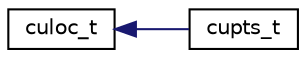 digraph "Graphical Class Hierarchy"
{
 // INTERACTIVE_SVG=YES
  bgcolor="transparent";
  edge [fontname="Helvetica",fontsize="10",labelfontname="Helvetica",labelfontsize="10"];
  node [fontname="Helvetica",fontsize="10",shape=record];
  rankdir="LR";
  Node0 [label="culoc_t",height=0.2,width=0.4,color="black",URL="$df/d28/classculoc__t.html"];
  Node0 -> Node1 [dir="back",color="midnightblue",fontsize="10",style="solid",fontname="Helvetica"];
  Node1 [label="cupts_t",height=0.2,width=0.4,color="black",URL="$dc/d1e/classcupts__t.html"];
}
